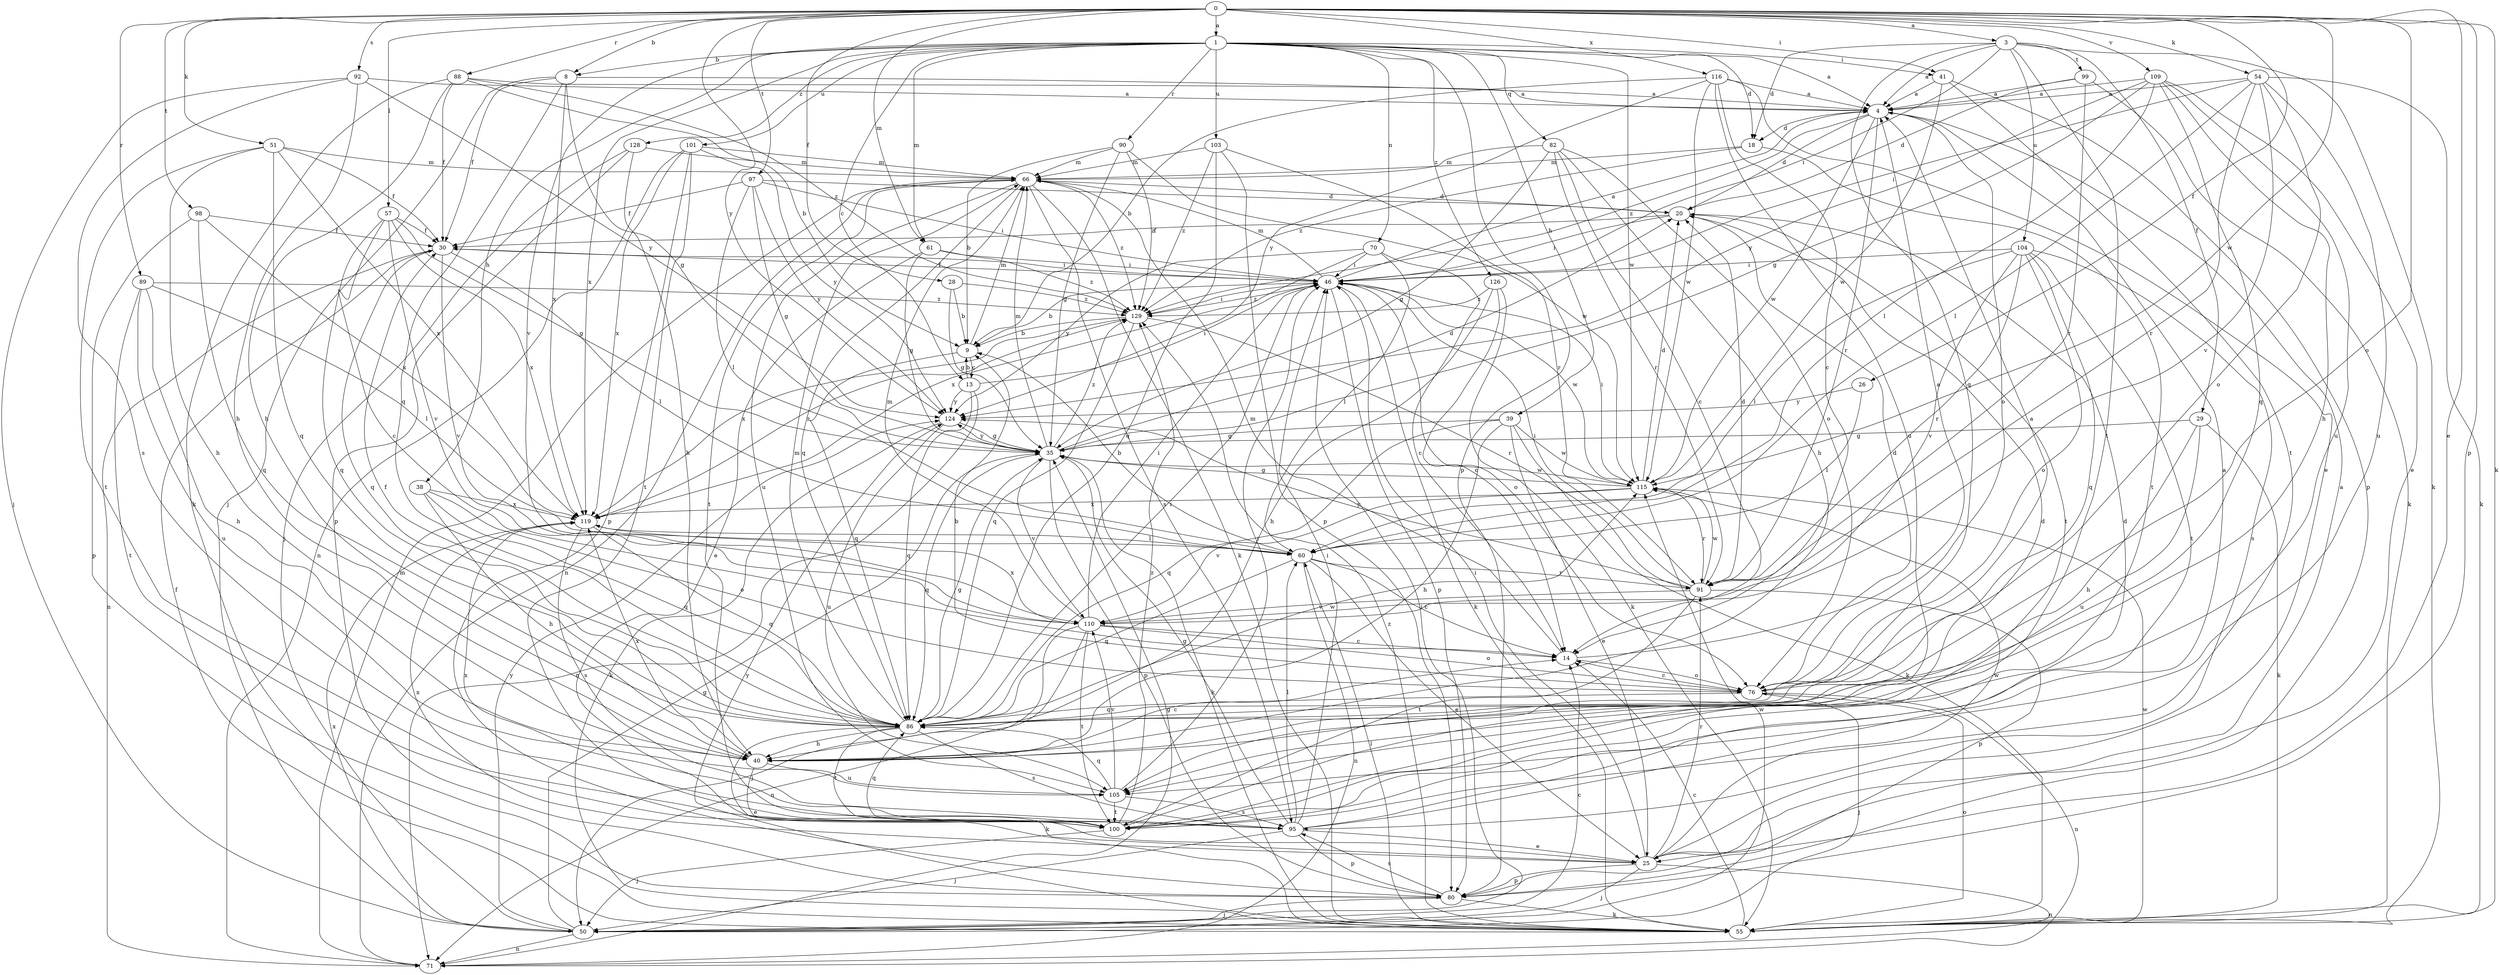 strict digraph  {
0;
1;
3;
4;
8;
9;
13;
14;
18;
20;
25;
26;
28;
29;
30;
35;
38;
39;
40;
41;
46;
50;
51;
54;
55;
57;
60;
61;
66;
70;
71;
76;
80;
82;
86;
88;
89;
90;
91;
92;
95;
97;
98;
99;
100;
101;
103;
104;
105;
109;
110;
115;
116;
119;
124;
126;
128;
129;
0 -> 1  [label=a];
0 -> 3  [label=a];
0 -> 8  [label=b];
0 -> 25  [label=e];
0 -> 26  [label=f];
0 -> 28  [label=f];
0 -> 41  [label=i];
0 -> 51  [label=k];
0 -> 54  [label=k];
0 -> 55  [label=k];
0 -> 57  [label=l];
0 -> 61  [label=m];
0 -> 76  [label=o];
0 -> 80  [label=p];
0 -> 88  [label=r];
0 -> 89  [label=r];
0 -> 92  [label=s];
0 -> 97  [label=t];
0 -> 98  [label=t];
0 -> 109  [label=v];
0 -> 115  [label=w];
0 -> 116  [label=x];
0 -> 124  [label=y];
1 -> 4  [label=a];
1 -> 8  [label=b];
1 -> 13  [label=c];
1 -> 18  [label=d];
1 -> 38  [label=h];
1 -> 39  [label=h];
1 -> 41  [label=i];
1 -> 61  [label=m];
1 -> 70  [label=n];
1 -> 80  [label=p];
1 -> 82  [label=q];
1 -> 90  [label=r];
1 -> 101  [label=u];
1 -> 103  [label=u];
1 -> 110  [label=v];
1 -> 115  [label=w];
1 -> 119  [label=x];
1 -> 126  [label=z];
1 -> 128  [label=z];
3 -> 4  [label=a];
3 -> 18  [label=d];
3 -> 29  [label=f];
3 -> 46  [label=i];
3 -> 55  [label=k];
3 -> 86  [label=q];
3 -> 99  [label=t];
3 -> 100  [label=t];
3 -> 104  [label=u];
4 -> 18  [label=d];
4 -> 20  [label=d];
4 -> 76  [label=o];
4 -> 91  [label=r];
4 -> 115  [label=w];
4 -> 129  [label=z];
8 -> 4  [label=a];
8 -> 30  [label=f];
8 -> 35  [label=g];
8 -> 50  [label=j];
8 -> 86  [label=q];
8 -> 119  [label=x];
9 -> 13  [label=c];
9 -> 66  [label=m];
9 -> 86  [label=q];
13 -> 9  [label=b];
13 -> 46  [label=i];
13 -> 71  [label=n];
13 -> 86  [label=q];
13 -> 124  [label=y];
14 -> 4  [label=a];
14 -> 66  [label=m];
14 -> 76  [label=o];
18 -> 66  [label=m];
18 -> 100  [label=t];
18 -> 129  [label=z];
20 -> 30  [label=f];
20 -> 46  [label=i];
20 -> 100  [label=t];
25 -> 4  [label=a];
25 -> 46  [label=i];
25 -> 50  [label=j];
25 -> 71  [label=n];
25 -> 80  [label=p];
25 -> 91  [label=r];
25 -> 115  [label=w];
25 -> 119  [label=x];
26 -> 60  [label=l];
26 -> 124  [label=y];
28 -> 9  [label=b];
28 -> 35  [label=g];
28 -> 129  [label=z];
29 -> 35  [label=g];
29 -> 40  [label=h];
29 -> 55  [label=k];
29 -> 105  [label=u];
30 -> 46  [label=i];
30 -> 60  [label=l];
30 -> 71  [label=n];
30 -> 86  [label=q];
30 -> 110  [label=v];
35 -> 20  [label=d];
35 -> 55  [label=k];
35 -> 66  [label=m];
35 -> 80  [label=p];
35 -> 86  [label=q];
35 -> 110  [label=v];
35 -> 115  [label=w];
35 -> 124  [label=y];
35 -> 129  [label=z];
38 -> 40  [label=h];
38 -> 76  [label=o];
38 -> 86  [label=q];
38 -> 119  [label=x];
39 -> 25  [label=e];
39 -> 35  [label=g];
39 -> 40  [label=h];
39 -> 55  [label=k];
39 -> 86  [label=q];
39 -> 115  [label=w];
40 -> 14  [label=c];
40 -> 25  [label=e];
40 -> 105  [label=u];
40 -> 119  [label=x];
41 -> 4  [label=a];
41 -> 80  [label=p];
41 -> 100  [label=t];
41 -> 115  [label=w];
46 -> 4  [label=a];
46 -> 9  [label=b];
46 -> 30  [label=f];
46 -> 55  [label=k];
46 -> 66  [label=m];
46 -> 76  [label=o];
46 -> 80  [label=p];
46 -> 115  [label=w];
46 -> 129  [label=z];
50 -> 14  [label=c];
50 -> 35  [label=g];
50 -> 46  [label=i];
50 -> 71  [label=n];
50 -> 115  [label=w];
50 -> 119  [label=x];
50 -> 124  [label=y];
51 -> 30  [label=f];
51 -> 40  [label=h];
51 -> 66  [label=m];
51 -> 86  [label=q];
51 -> 100  [label=t];
51 -> 119  [label=x];
54 -> 4  [label=a];
54 -> 46  [label=i];
54 -> 55  [label=k];
54 -> 60  [label=l];
54 -> 76  [label=o];
54 -> 91  [label=r];
54 -> 105  [label=u];
54 -> 110  [label=v];
55 -> 14  [label=c];
55 -> 30  [label=f];
55 -> 60  [label=l];
55 -> 76  [label=o];
55 -> 115  [label=w];
55 -> 124  [label=y];
55 -> 129  [label=z];
57 -> 14  [label=c];
57 -> 30  [label=f];
57 -> 35  [label=g];
57 -> 86  [label=q];
57 -> 110  [label=v];
57 -> 119  [label=x];
60 -> 9  [label=b];
60 -> 14  [label=c];
60 -> 25  [label=e];
60 -> 71  [label=n];
60 -> 86  [label=q];
60 -> 91  [label=r];
61 -> 25  [label=e];
61 -> 35  [label=g];
61 -> 46  [label=i];
61 -> 129  [label=z];
66 -> 20  [label=d];
66 -> 55  [label=k];
66 -> 71  [label=n];
66 -> 86  [label=q];
66 -> 95  [label=s];
66 -> 100  [label=t];
66 -> 105  [label=u];
66 -> 129  [label=z];
70 -> 14  [label=c];
70 -> 46  [label=i];
70 -> 60  [label=l];
70 -> 119  [label=x];
70 -> 124  [label=y];
71 -> 35  [label=g];
71 -> 66  [label=m];
76 -> 9  [label=b];
76 -> 14  [label=c];
76 -> 20  [label=d];
76 -> 50  [label=j];
76 -> 71  [label=n];
76 -> 86  [label=q];
80 -> 50  [label=j];
80 -> 55  [label=k];
80 -> 95  [label=s];
82 -> 14  [label=c];
82 -> 35  [label=g];
82 -> 40  [label=h];
82 -> 66  [label=m];
82 -> 76  [label=o];
82 -> 91  [label=r];
86 -> 4  [label=a];
86 -> 30  [label=f];
86 -> 35  [label=g];
86 -> 40  [label=h];
86 -> 46  [label=i];
86 -> 55  [label=k];
86 -> 66  [label=m];
86 -> 95  [label=s];
86 -> 100  [label=t];
86 -> 115  [label=w];
88 -> 4  [label=a];
88 -> 9  [label=b];
88 -> 30  [label=f];
88 -> 40  [label=h];
88 -> 55  [label=k];
88 -> 129  [label=z];
89 -> 40  [label=h];
89 -> 60  [label=l];
89 -> 100  [label=t];
89 -> 105  [label=u];
89 -> 129  [label=z];
90 -> 9  [label=b];
90 -> 35  [label=g];
90 -> 66  [label=m];
90 -> 115  [label=w];
90 -> 129  [label=z];
91 -> 20  [label=d];
91 -> 46  [label=i];
91 -> 80  [label=p];
91 -> 100  [label=t];
91 -> 110  [label=v];
91 -> 115  [label=w];
91 -> 124  [label=y];
92 -> 4  [label=a];
92 -> 40  [label=h];
92 -> 50  [label=j];
92 -> 95  [label=s];
92 -> 124  [label=y];
95 -> 4  [label=a];
95 -> 20  [label=d];
95 -> 25  [label=e];
95 -> 35  [label=g];
95 -> 46  [label=i];
95 -> 50  [label=j];
95 -> 60  [label=l];
95 -> 80  [label=p];
95 -> 119  [label=x];
97 -> 20  [label=d];
97 -> 30  [label=f];
97 -> 35  [label=g];
97 -> 46  [label=i];
97 -> 60  [label=l];
97 -> 124  [label=y];
98 -> 30  [label=f];
98 -> 80  [label=p];
98 -> 86  [label=q];
98 -> 119  [label=x];
99 -> 4  [label=a];
99 -> 20  [label=d];
99 -> 55  [label=k];
99 -> 91  [label=r];
100 -> 20  [label=d];
100 -> 50  [label=j];
100 -> 86  [label=q];
100 -> 129  [label=z];
101 -> 66  [label=m];
101 -> 71  [label=n];
101 -> 80  [label=p];
101 -> 100  [label=t];
101 -> 119  [label=x];
101 -> 124  [label=y];
103 -> 66  [label=m];
103 -> 80  [label=p];
103 -> 86  [label=q];
103 -> 91  [label=r];
103 -> 129  [label=z];
104 -> 46  [label=i];
104 -> 60  [label=l];
104 -> 76  [label=o];
104 -> 86  [label=q];
104 -> 91  [label=r];
104 -> 95  [label=s];
104 -> 100  [label=t];
104 -> 110  [label=v];
105 -> 46  [label=i];
105 -> 86  [label=q];
105 -> 95  [label=s];
105 -> 100  [label=t];
105 -> 110  [label=v];
109 -> 4  [label=a];
109 -> 25  [label=e];
109 -> 35  [label=g];
109 -> 40  [label=h];
109 -> 60  [label=l];
109 -> 86  [label=q];
109 -> 105  [label=u];
109 -> 124  [label=y];
110 -> 14  [label=c];
110 -> 46  [label=i];
110 -> 50  [label=j];
110 -> 66  [label=m];
110 -> 71  [label=n];
110 -> 76  [label=o];
110 -> 100  [label=t];
110 -> 119  [label=x];
115 -> 20  [label=d];
115 -> 35  [label=g];
115 -> 46  [label=i];
115 -> 91  [label=r];
115 -> 110  [label=v];
115 -> 119  [label=x];
116 -> 4  [label=a];
116 -> 9  [label=b];
116 -> 14  [label=c];
116 -> 25  [label=e];
116 -> 105  [label=u];
116 -> 115  [label=w];
116 -> 124  [label=y];
119 -> 60  [label=l];
119 -> 86  [label=q];
119 -> 95  [label=s];
119 -> 129  [label=z];
124 -> 35  [label=g];
124 -> 55  [label=k];
124 -> 105  [label=u];
126 -> 14  [label=c];
126 -> 40  [label=h];
126 -> 55  [label=k];
126 -> 129  [label=z];
128 -> 40  [label=h];
128 -> 50  [label=j];
128 -> 66  [label=m];
128 -> 80  [label=p];
129 -> 9  [label=b];
129 -> 46  [label=i];
129 -> 86  [label=q];
129 -> 91  [label=r];
129 -> 119  [label=x];
}
